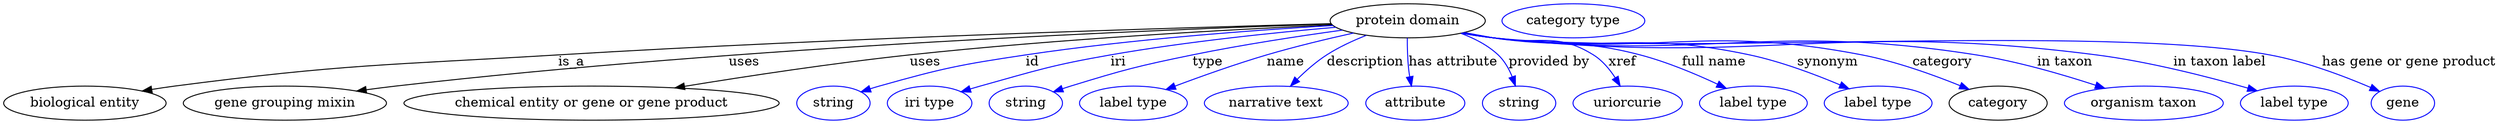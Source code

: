 digraph {
	graph [bb="0,0,2614.1,123"];
	node [label="\N"];
	"protein domain"	[height=0.5,
		label="protein domain",
		pos="1471.1,105",
		width=2.2567];
	"biological entity"	[height=0.5,
		pos="85.142,18",
		width=2.3651];
	"protein domain" -> "biological entity"	[label=is_a,
		lp="596.14,61.5",
		pos="e,145.43,30.799 1390.8,101.98 1234.8,97.796 880.09,87.056 582.14,69 402.76,58.129 357.33,59.352 179.14,36 171.45,34.992 163.44,33.786 \
155.47,32.486"];
	"gene grouping mixin"	[height=0.5,
		pos="295.14,18",
		width=2.9608];
	"protein domain" -> "gene grouping mixin"	[label=uses,
		lp="776.64,61.5",
		pos="e,370.56,30.741 1391.1,101.63 1214,95.784 775.7,77.979 411.14,36 401.29,34.865 390.98,33.546 380.74,32.154"];
	"chemical entity or gene or gene product"	[height=0.5,
		pos="617.14,18",
		width=5.4703];
	"protein domain" -> "chemical entity or gene or gene product"	[label=uses,
		lp="967.64,61.5",
		pos="e,705.14,34.174 1392.1,100.68 1290.1,95.944 1107,85.882 951.14,69 871.44,60.366 781.6,46.692 715.18,35.824"];
	id	[color=blue,
		height=0.5,
		label=string,
		pos="870.14,18",
		width=1.0652];
	"protein domain" -> id	[color=blue,
		label=id,
		lp="1080.1,61.5",
		pos="e,899.14,29.954 1393,99.955 1312.5,95.126 1183.6,85.55 1073.1,69 1003.5,58.562 985.93,55.131 918.14,36 915.04,35.124 911.84,34.151 \
908.64,33.129",
		style=solid];
	iri	[color=blue,
		height=0.5,
		label="iri type",
		pos="971.14,18",
		width=1.2277];
	"protein domain" -> iri	[color=blue,
		label=iri,
		lp="1170.1,61.5",
		pos="e,1004.5,29.879 1395.8,98.091 1333,92.537 1241.4,82.973 1162.1,69 1100.5,58.121 1085.5,52.747 1025.1,36 1021.6,35.009 1017.9,33.941 \
1014.2,32.84",
		style=solid];
	type	[color=blue,
		height=0.5,
		label=string,
		pos="1072.1,18",
		width=1.0652];
	"protein domain" -> type	[color=blue,
		label=type,
		lp="1262.1,61.5",
		pos="e,1101.1,29.944 1402.9,95.19 1358.1,88.967 1298.4,79.826 1246.1,69 1189,57.17 1174.8,53.27 1119.1,36 1116.4,35.145 1113.5,34.225 \
1110.7,33.271",
		style=solid];
	name	[color=blue,
		height=0.5,
		label="label type",
		pos="1185.1,18",
		width=1.5707];
	"protein domain" -> name	[color=blue,
		label=name,
		lp="1344.1,61.5",
		pos="e,1219.1,32.403 1414.6,92.079 1387.1,85.896 1353.7,77.8 1324.1,69 1291.7,59.349 1255.9,46.381 1228.7,36.07",
		style=solid];
	description	[color=blue,
		height=0.5,
		label="narrative text",
		pos="1335.1,18",
		width=2.0943];
	"protein domain" -> description	[color=blue,
		label=description,
		lp="1426.6,61.5",
		pos="e,1349.4,36.011 1427.6,89.787 1413.8,84.319 1398.8,77.347 1386.1,69 1375.4,61.925 1365,52.383 1356.4,43.532",
		style=solid];
	"has attribute"	[color=blue,
		height=0.5,
		label=attribute,
		pos="1480.1,18",
		width=1.4443];
	"protein domain" -> "has attribute"	[color=blue,
		label="has attribute",
		lp="1519.1,61.5",
		pos="e,1475.5,35.966 1470.6,86.814 1470.5,77.14 1470.8,64.858 1472.1,54 1472.5,51.309 1472.9,48.522 1473.4,45.749",
		style=solid];
	"provided by"	[color=blue,
		height=0.5,
		label=string,
		pos="1588.1,18",
		width=1.0652];
	"protein domain" -> "provided by"	[color=blue,
		label="provided by",
		lp="1619.6,61.5",
		pos="e,1584.2,36.312 1527.1,91.713 1541.1,86.531 1555.3,79.234 1566.1,69 1572.8,62.743 1577.6,54.117 1580.9,45.79",
		style=solid];
	xref	[color=blue,
		height=0.5,
		label=uriorcurie,
		pos="1702.1,18",
		width=1.5887];
	"protein domain" -> xref	[color=blue,
		label=xref,
		lp="1696.6,61.5",
		pos="e,1694.2,36.092 1530.7,92.61 1540.8,90.708 1551.3,88.776 1561.1,87 1607.7,78.606 1626,94.081 1666.1,69 1675.5,63.135 1683.2,53.84 \
1689,44.847",
		style=solid];
	"full name"	[color=blue,
		height=0.5,
		label="label type",
		pos="1834.1,18",
		width=1.5707];
	"protein domain" -> "full name"	[color=blue,
		label="full name",
		lp="1792.6,61.5",
		pos="e,1805.6,33.686 1529.6,92.337 1540.1,90.424 1550.9,88.56 1561.1,87 1629.3,76.598 1648.5,86.52 1715.1,69 1743.3,61.589 1773.6,48.8 \
1796.6,38.012",
		style=solid];
	synonym	[color=blue,
		height=0.5,
		label="label type",
		pos="1965.1,18",
		width=1.5707];
	"protein domain" -> synonym	[color=blue,
		label=synonym,
		lp="1912.1,61.5",
		pos="e,1934.5,33.233 1528.6,92.086 1539.4,90.153 1550.6,88.347 1561.1,87 1680,71.853 1713,94.067 1830.1,69 1863.1,61.945 1898.8,48.437 \
1925.2,37.238",
		style=solid];
	category	[height=0.5,
		pos="2091.1,18",
		width=1.4263];
	"protein domain" -> category	[color=blue,
		label=category,
		lp="2032.6,61.5",
		pos="e,2060.6,32.585 1528.1,91.996 1539,90.047 1550.4,88.258 1561.1,87 1732.2,66.971 1779.1,101.76 1948.1,69 1983.9,62.062 2022.9,47.972 \
2051.1,36.513",
		style=solid];
	"in taxon"	[color=blue,
		height=0.5,
		label="organism taxon",
		pos="2244.1,18",
		width=2.3109];
	"protein domain" -> "in taxon"	[color=blue,
		label="in taxon",
		lp="2161.1,61.5",
		pos="e,2203.2,33.688 1527.6,91.986 1538.7,90.012 1550.2,88.216 1561.1,87 1785.2,62.004 1845.4,104.06 2068.1,69 2111.1,62.234 2158.5,48.393 \
2193.3,36.986",
		style=solid];
	"in taxon label"	[color=blue,
		height=0.5,
		label="label type",
		pos="2402.1,18",
		width=1.5707];
	"protein domain" -> "in taxon label"	[color=blue,
		label="in taxon label",
		lp="2323.6,61.5",
		pos="e,2363.1,31.045 1527.6,91.925 1538.7,89.956 1550.2,88.178 1561.1,87 1841,56.786 1915,105.03 2194.1,69 2249.6,61.846 2311.7,45.834 \
2353.5,33.844",
		style=solid];
	"has gene or gene product"	[color=blue,
		height=0.5,
		label=gene,
		pos="2516.1,18",
		width=0.92075];
	"protein domain" -> "has gene or gene product"	[color=blue,
		label="has gene or gene product",
		lp="2522.6,61.5",
		pos="e,2491.5,30.531 1527.6,91.869 1538.7,89.905 1550.2,88.143 1561.1,87 1741.3,68.124 2198,101.89 2376.1,69 2413.6,62.084 2454.4,46.523 \
2482.2,34.583",
		style=solid];
	"named thing_category"	[color=blue,
		height=0.5,
		label="category type",
		pos="1645.1,105",
		width=2.0762];
}
